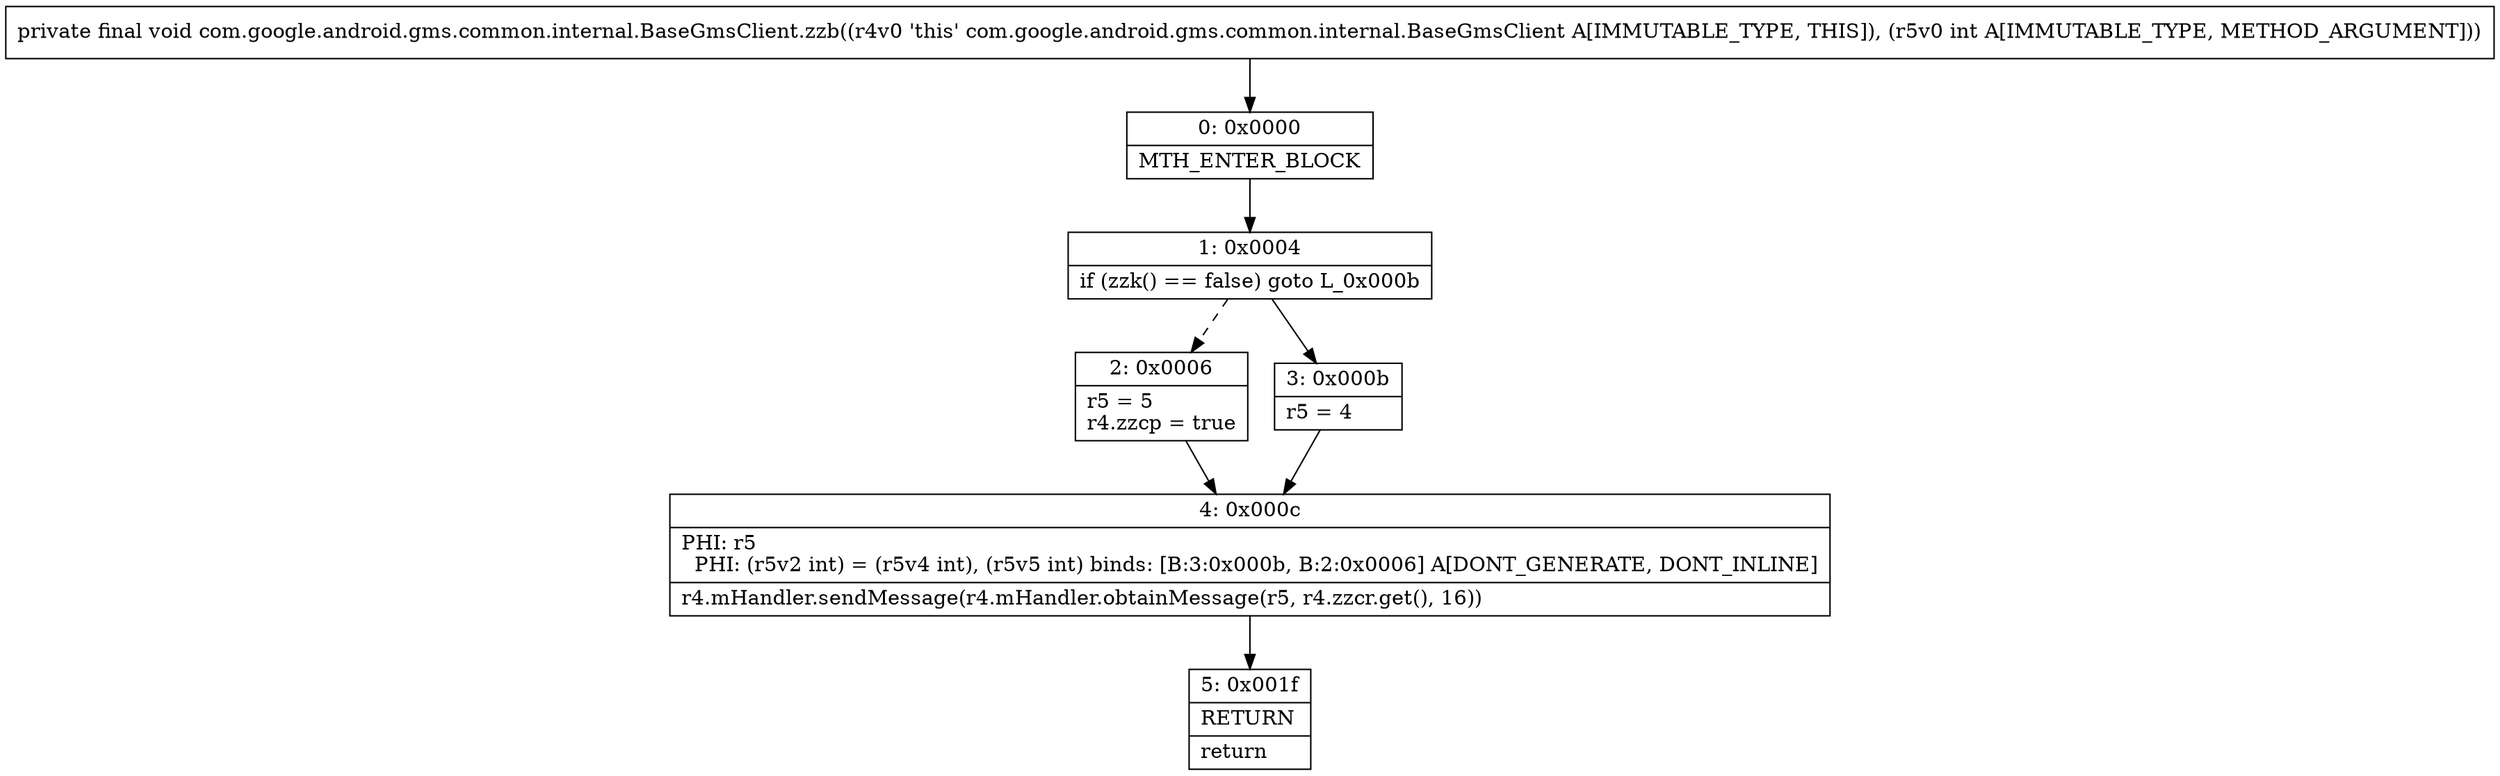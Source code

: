 digraph "CFG forcom.google.android.gms.common.internal.BaseGmsClient.zzb(I)V" {
Node_0 [shape=record,label="{0\:\ 0x0000|MTH_ENTER_BLOCK\l}"];
Node_1 [shape=record,label="{1\:\ 0x0004|if (zzk() == false) goto L_0x000b\l}"];
Node_2 [shape=record,label="{2\:\ 0x0006|r5 = 5\lr4.zzcp = true\l}"];
Node_3 [shape=record,label="{3\:\ 0x000b|r5 = 4\l}"];
Node_4 [shape=record,label="{4\:\ 0x000c|PHI: r5 \l  PHI: (r5v2 int) = (r5v4 int), (r5v5 int) binds: [B:3:0x000b, B:2:0x0006] A[DONT_GENERATE, DONT_INLINE]\l|r4.mHandler.sendMessage(r4.mHandler.obtainMessage(r5, r4.zzcr.get(), 16))\l}"];
Node_5 [shape=record,label="{5\:\ 0x001f|RETURN\l|return\l}"];
MethodNode[shape=record,label="{private final void com.google.android.gms.common.internal.BaseGmsClient.zzb((r4v0 'this' com.google.android.gms.common.internal.BaseGmsClient A[IMMUTABLE_TYPE, THIS]), (r5v0 int A[IMMUTABLE_TYPE, METHOD_ARGUMENT])) }"];
MethodNode -> Node_0;
Node_0 -> Node_1;
Node_1 -> Node_2[style=dashed];
Node_1 -> Node_3;
Node_2 -> Node_4;
Node_3 -> Node_4;
Node_4 -> Node_5;
}

